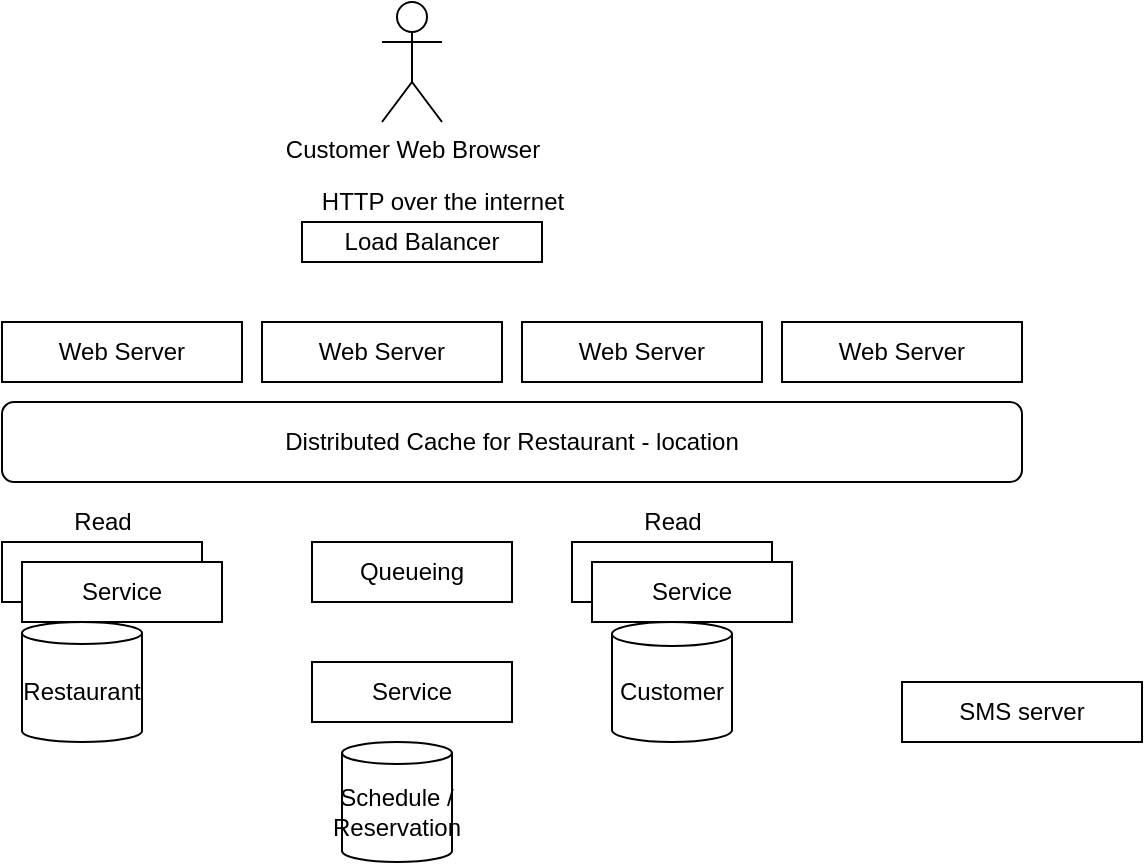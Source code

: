 <mxfile>
    <diagram id="6AL-yDHU1_xXkL8-M3__" name="Page-1">
        <mxGraphModel dx="938" dy="762" grid="1" gridSize="10" guides="1" tooltips="1" connect="1" arrows="1" fold="1" page="1" pageScale="1" pageWidth="850" pageHeight="1100" math="0" shadow="0">
            <root>
                <mxCell id="0"/>
                <mxCell id="1" parent="0"/>
                <mxCell id="2" value="Customer Web Browser" style="shape=umlActor;verticalLabelPosition=bottom;verticalAlign=top;html=1;outlineConnect=0;" vertex="1" parent="1">
                    <mxGeometry x="250" y="20" width="30" height="60" as="geometry"/>
                </mxCell>
                <mxCell id="3" value="Load Balancer" style="rounded=0;whiteSpace=wrap;html=1;" vertex="1" parent="1">
                    <mxGeometry x="210" y="130" width="120" height="20" as="geometry"/>
                </mxCell>
                <mxCell id="4" value="Web Server" style="rounded=0;whiteSpace=wrap;html=1;" vertex="1" parent="1">
                    <mxGeometry x="60" y="180" width="120" height="30" as="geometry"/>
                </mxCell>
                <mxCell id="5" value="Web Server" style="rounded=0;whiteSpace=wrap;html=1;" vertex="1" parent="1">
                    <mxGeometry x="190" y="180" width="120" height="30" as="geometry"/>
                </mxCell>
                <mxCell id="6" value="Web Server" style="rounded=0;whiteSpace=wrap;html=1;" vertex="1" parent="1">
                    <mxGeometry x="320" y="180" width="120" height="30" as="geometry"/>
                </mxCell>
                <mxCell id="7" value="Web Server" style="rounded=0;whiteSpace=wrap;html=1;" vertex="1" parent="1">
                    <mxGeometry x="450" y="180" width="120" height="30" as="geometry"/>
                </mxCell>
                <mxCell id="8" value="Restaurant" style="shape=cylinder3;whiteSpace=wrap;html=1;boundedLbl=1;backgroundOutline=1;size=5.503;" vertex="1" parent="1">
                    <mxGeometry x="70" y="330" width="60" height="60" as="geometry"/>
                </mxCell>
                <mxCell id="9" value="Distributed Cache for Restaurant - location" style="rounded=1;whiteSpace=wrap;html=1;" vertex="1" parent="1">
                    <mxGeometry x="60" y="220" width="510" height="40" as="geometry"/>
                </mxCell>
                <mxCell id="10" value="Schedule / Reservation" style="shape=cylinder3;whiteSpace=wrap;html=1;boundedLbl=1;backgroundOutline=1;size=5.503;" vertex="1" parent="1">
                    <mxGeometry x="230" y="390" width="55" height="60" as="geometry"/>
                </mxCell>
                <mxCell id="11" value="Customer" style="shape=cylinder3;whiteSpace=wrap;html=1;boundedLbl=1;backgroundOutline=1;size=6.003;" vertex="1" parent="1">
                    <mxGeometry x="365" y="330" width="60" height="60" as="geometry"/>
                </mxCell>
                <mxCell id="12" value="Service" style="rounded=0;whiteSpace=wrap;html=1;" vertex="1" parent="1">
                    <mxGeometry x="60" y="290" width="100" height="30" as="geometry"/>
                </mxCell>
                <mxCell id="14" value="Service" style="rounded=0;whiteSpace=wrap;html=1;" vertex="1" parent="1">
                    <mxGeometry x="215" y="350" width="100" height="30" as="geometry"/>
                </mxCell>
                <mxCell id="15" value="Service" style="rounded=0;whiteSpace=wrap;html=1;" vertex="1" parent="1">
                    <mxGeometry x="345" y="290" width="100" height="30" as="geometry"/>
                </mxCell>
                <mxCell id="16" value="Service" style="rounded=0;whiteSpace=wrap;html=1;" vertex="1" parent="1">
                    <mxGeometry x="70" y="300" width="100" height="30" as="geometry"/>
                </mxCell>
                <mxCell id="17" value="Service" style="rounded=0;whiteSpace=wrap;html=1;" vertex="1" parent="1">
                    <mxGeometry x="355" y="300" width="100" height="30" as="geometry"/>
                </mxCell>
                <mxCell id="18" value="Read" style="text;html=1;align=center;verticalAlign=middle;resizable=0;points=[];autosize=1;strokeColor=none;fillColor=none;" vertex="1" parent="1">
                    <mxGeometry x="90" y="270" width="40" height="20" as="geometry"/>
                </mxCell>
                <mxCell id="19" value="Read" style="text;html=1;align=center;verticalAlign=middle;resizable=0;points=[];autosize=1;strokeColor=none;fillColor=none;" vertex="1" parent="1">
                    <mxGeometry x="375" y="270" width="40" height="20" as="geometry"/>
                </mxCell>
                <mxCell id="20" value="Queueing" style="rounded=0;whiteSpace=wrap;html=1;" vertex="1" parent="1">
                    <mxGeometry x="215" y="290" width="100" height="30" as="geometry"/>
                </mxCell>
                <mxCell id="21" value="HTTP over the internet" style="text;html=1;align=center;verticalAlign=middle;resizable=0;points=[];autosize=1;strokeColor=none;fillColor=none;" vertex="1" parent="1">
                    <mxGeometry x="210" y="110" width="140" height="20" as="geometry"/>
                </mxCell>
                <mxCell id="22" value="SMS server" style="rounded=0;whiteSpace=wrap;html=1;" vertex="1" parent="1">
                    <mxGeometry x="510" y="360" width="120" height="30" as="geometry"/>
                </mxCell>
            </root>
        </mxGraphModel>
    </diagram>
</mxfile>